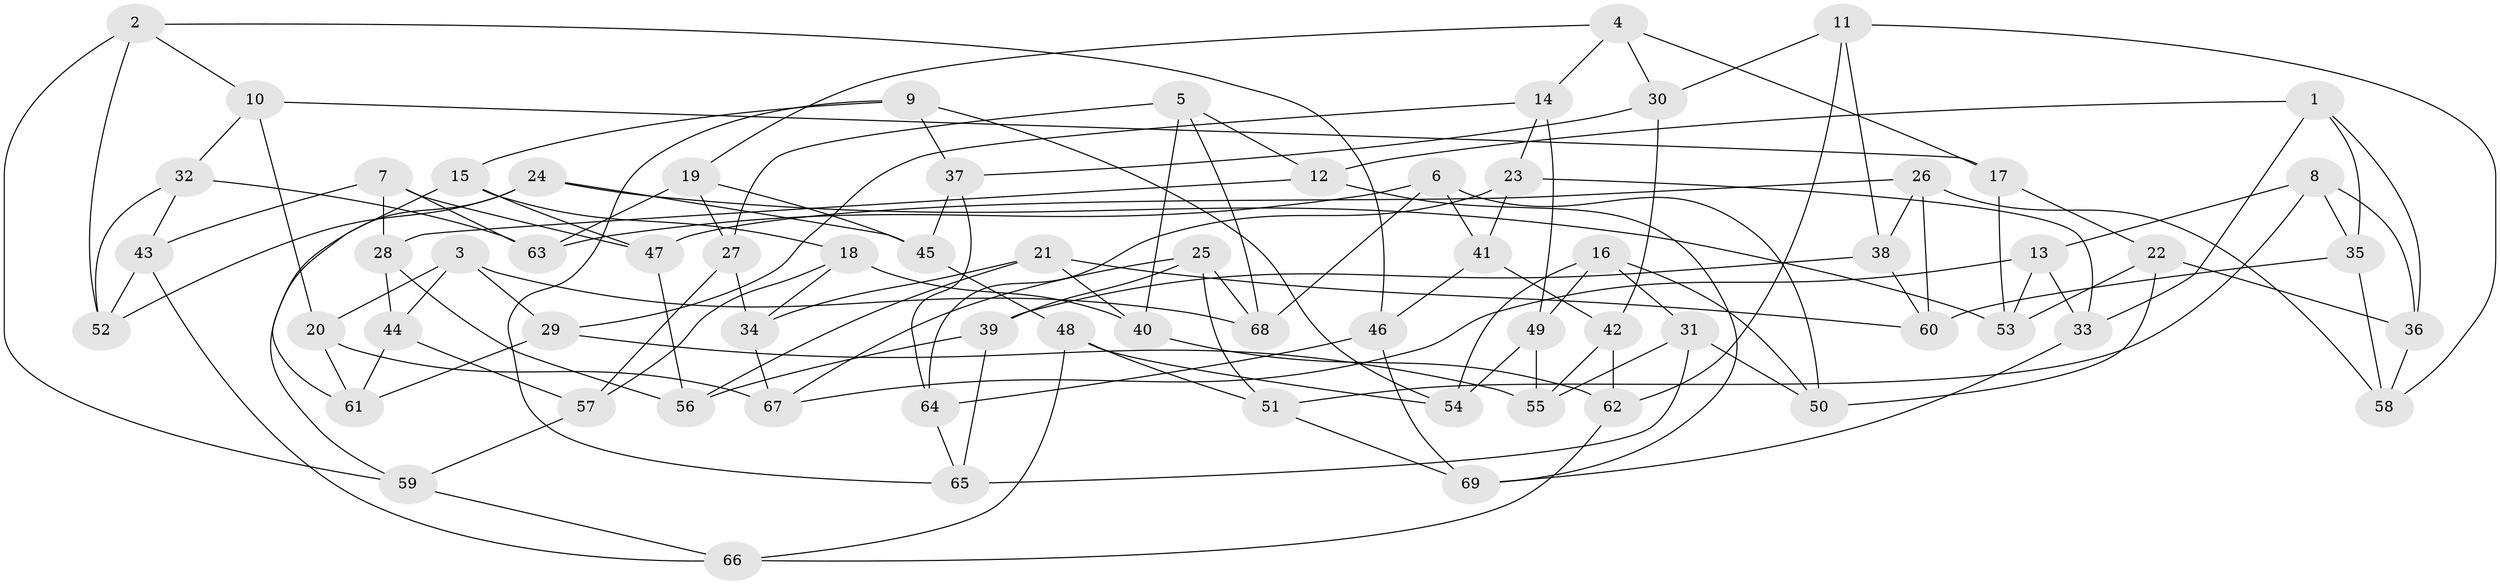 // coarse degree distribution, {6: 0.5238095238095238, 5: 0.11904761904761904, 4: 0.3333333333333333, 3: 0.023809523809523808}
// Generated by graph-tools (version 1.1) at 2025/24/03/03/25 07:24:30]
// undirected, 69 vertices, 138 edges
graph export_dot {
graph [start="1"]
  node [color=gray90,style=filled];
  1;
  2;
  3;
  4;
  5;
  6;
  7;
  8;
  9;
  10;
  11;
  12;
  13;
  14;
  15;
  16;
  17;
  18;
  19;
  20;
  21;
  22;
  23;
  24;
  25;
  26;
  27;
  28;
  29;
  30;
  31;
  32;
  33;
  34;
  35;
  36;
  37;
  38;
  39;
  40;
  41;
  42;
  43;
  44;
  45;
  46;
  47;
  48;
  49;
  50;
  51;
  52;
  53;
  54;
  55;
  56;
  57;
  58;
  59;
  60;
  61;
  62;
  63;
  64;
  65;
  66;
  67;
  68;
  69;
  1 -- 33;
  1 -- 36;
  1 -- 12;
  1 -- 35;
  2 -- 46;
  2 -- 52;
  2 -- 59;
  2 -- 10;
  3 -- 68;
  3 -- 29;
  3 -- 20;
  3 -- 44;
  4 -- 30;
  4 -- 14;
  4 -- 19;
  4 -- 17;
  5 -- 27;
  5 -- 68;
  5 -- 40;
  5 -- 12;
  6 -- 41;
  6 -- 68;
  6 -- 50;
  6 -- 63;
  7 -- 47;
  7 -- 63;
  7 -- 43;
  7 -- 28;
  8 -- 51;
  8 -- 13;
  8 -- 35;
  8 -- 36;
  9 -- 54;
  9 -- 15;
  9 -- 37;
  9 -- 65;
  10 -- 20;
  10 -- 17;
  10 -- 32;
  11 -- 58;
  11 -- 62;
  11 -- 38;
  11 -- 30;
  12 -- 69;
  12 -- 28;
  13 -- 53;
  13 -- 33;
  13 -- 67;
  14 -- 23;
  14 -- 29;
  14 -- 49;
  15 -- 61;
  15 -- 47;
  15 -- 18;
  16 -- 31;
  16 -- 49;
  16 -- 54;
  16 -- 50;
  17 -- 22;
  17 -- 53;
  18 -- 40;
  18 -- 34;
  18 -- 57;
  19 -- 27;
  19 -- 45;
  19 -- 63;
  20 -- 67;
  20 -- 61;
  21 -- 34;
  21 -- 56;
  21 -- 60;
  21 -- 40;
  22 -- 53;
  22 -- 36;
  22 -- 50;
  23 -- 33;
  23 -- 64;
  23 -- 41;
  24 -- 59;
  24 -- 45;
  24 -- 53;
  24 -- 52;
  25 -- 68;
  25 -- 51;
  25 -- 67;
  25 -- 39;
  26 -- 38;
  26 -- 47;
  26 -- 60;
  26 -- 58;
  27 -- 34;
  27 -- 57;
  28 -- 44;
  28 -- 56;
  29 -- 55;
  29 -- 61;
  30 -- 37;
  30 -- 42;
  31 -- 55;
  31 -- 65;
  31 -- 50;
  32 -- 52;
  32 -- 63;
  32 -- 43;
  33 -- 69;
  34 -- 67;
  35 -- 58;
  35 -- 60;
  36 -- 58;
  37 -- 45;
  37 -- 64;
  38 -- 39;
  38 -- 60;
  39 -- 65;
  39 -- 56;
  40 -- 62;
  41 -- 46;
  41 -- 42;
  42 -- 62;
  42 -- 55;
  43 -- 52;
  43 -- 66;
  44 -- 57;
  44 -- 61;
  45 -- 48;
  46 -- 69;
  46 -- 64;
  47 -- 56;
  48 -- 54;
  48 -- 66;
  48 -- 51;
  49 -- 54;
  49 -- 55;
  51 -- 69;
  57 -- 59;
  59 -- 66;
  62 -- 66;
  64 -- 65;
}
